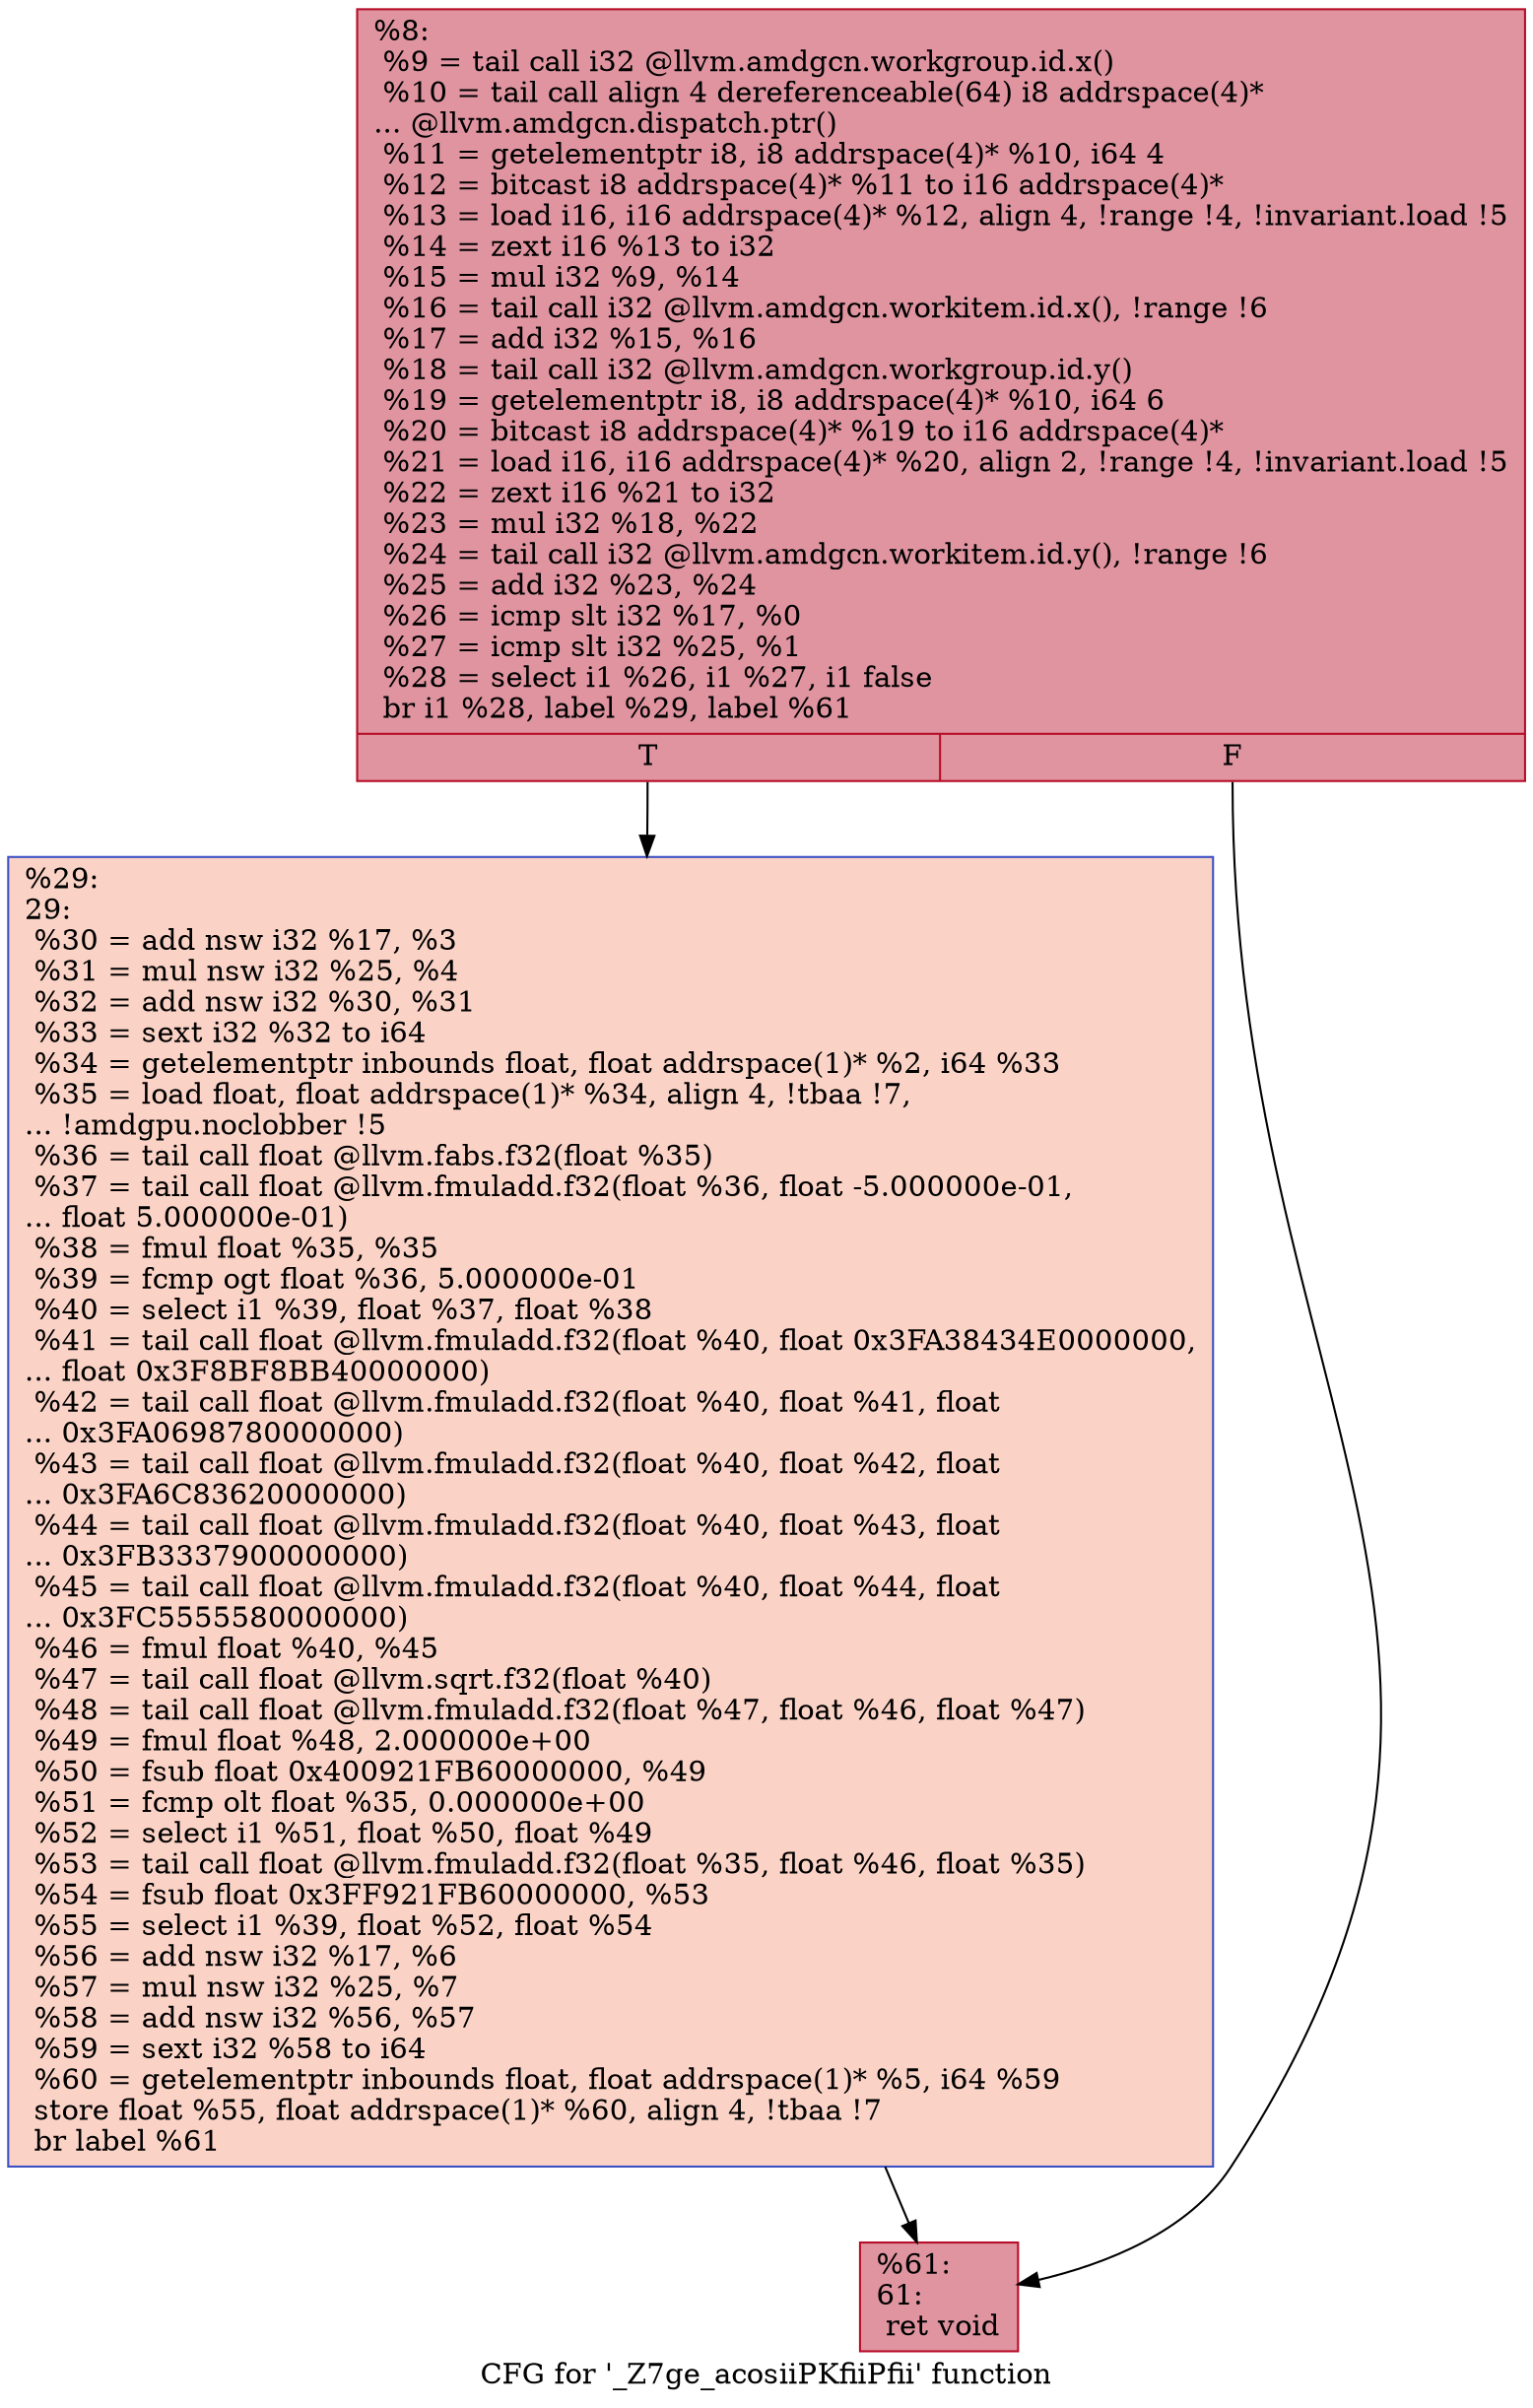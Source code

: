 digraph "CFG for '_Z7ge_acosiiPKfiiPfii' function" {
	label="CFG for '_Z7ge_acosiiPKfiiPfii' function";

	Node0x54c8b90 [shape=record,color="#b70d28ff", style=filled, fillcolor="#b70d2870",label="{%8:\l  %9 = tail call i32 @llvm.amdgcn.workgroup.id.x()\l  %10 = tail call align 4 dereferenceable(64) i8 addrspace(4)*\l... @llvm.amdgcn.dispatch.ptr()\l  %11 = getelementptr i8, i8 addrspace(4)* %10, i64 4\l  %12 = bitcast i8 addrspace(4)* %11 to i16 addrspace(4)*\l  %13 = load i16, i16 addrspace(4)* %12, align 4, !range !4, !invariant.load !5\l  %14 = zext i16 %13 to i32\l  %15 = mul i32 %9, %14\l  %16 = tail call i32 @llvm.amdgcn.workitem.id.x(), !range !6\l  %17 = add i32 %15, %16\l  %18 = tail call i32 @llvm.amdgcn.workgroup.id.y()\l  %19 = getelementptr i8, i8 addrspace(4)* %10, i64 6\l  %20 = bitcast i8 addrspace(4)* %19 to i16 addrspace(4)*\l  %21 = load i16, i16 addrspace(4)* %20, align 2, !range !4, !invariant.load !5\l  %22 = zext i16 %21 to i32\l  %23 = mul i32 %18, %22\l  %24 = tail call i32 @llvm.amdgcn.workitem.id.y(), !range !6\l  %25 = add i32 %23, %24\l  %26 = icmp slt i32 %17, %0\l  %27 = icmp slt i32 %25, %1\l  %28 = select i1 %26, i1 %27, i1 false\l  br i1 %28, label %29, label %61\l|{<s0>T|<s1>F}}"];
	Node0x54c8b90:s0 -> Node0x54cc5d0;
	Node0x54c8b90:s1 -> Node0x54cc660;
	Node0x54cc5d0 [shape=record,color="#3d50c3ff", style=filled, fillcolor="#f59c7d70",label="{%29:\l29:                                               \l  %30 = add nsw i32 %17, %3\l  %31 = mul nsw i32 %25, %4\l  %32 = add nsw i32 %30, %31\l  %33 = sext i32 %32 to i64\l  %34 = getelementptr inbounds float, float addrspace(1)* %2, i64 %33\l  %35 = load float, float addrspace(1)* %34, align 4, !tbaa !7,\l... !amdgpu.noclobber !5\l  %36 = tail call float @llvm.fabs.f32(float %35)\l  %37 = tail call float @llvm.fmuladd.f32(float %36, float -5.000000e-01,\l... float 5.000000e-01)\l  %38 = fmul float %35, %35\l  %39 = fcmp ogt float %36, 5.000000e-01\l  %40 = select i1 %39, float %37, float %38\l  %41 = tail call float @llvm.fmuladd.f32(float %40, float 0x3FA38434E0000000,\l... float 0x3F8BF8BB40000000)\l  %42 = tail call float @llvm.fmuladd.f32(float %40, float %41, float\l... 0x3FA0698780000000)\l  %43 = tail call float @llvm.fmuladd.f32(float %40, float %42, float\l... 0x3FA6C83620000000)\l  %44 = tail call float @llvm.fmuladd.f32(float %40, float %43, float\l... 0x3FB3337900000000)\l  %45 = tail call float @llvm.fmuladd.f32(float %40, float %44, float\l... 0x3FC5555580000000)\l  %46 = fmul float %40, %45\l  %47 = tail call float @llvm.sqrt.f32(float %40)\l  %48 = tail call float @llvm.fmuladd.f32(float %47, float %46, float %47)\l  %49 = fmul float %48, 2.000000e+00\l  %50 = fsub float 0x400921FB60000000, %49\l  %51 = fcmp olt float %35, 0.000000e+00\l  %52 = select i1 %51, float %50, float %49\l  %53 = tail call float @llvm.fmuladd.f32(float %35, float %46, float %35)\l  %54 = fsub float 0x3FF921FB60000000, %53\l  %55 = select i1 %39, float %52, float %54\l  %56 = add nsw i32 %17, %6\l  %57 = mul nsw i32 %25, %7\l  %58 = add nsw i32 %56, %57\l  %59 = sext i32 %58 to i64\l  %60 = getelementptr inbounds float, float addrspace(1)* %5, i64 %59\l  store float %55, float addrspace(1)* %60, align 4, !tbaa !7\l  br label %61\l}"];
	Node0x54cc5d0 -> Node0x54cc660;
	Node0x54cc660 [shape=record,color="#b70d28ff", style=filled, fillcolor="#b70d2870",label="{%61:\l61:                                               \l  ret void\l}"];
}
